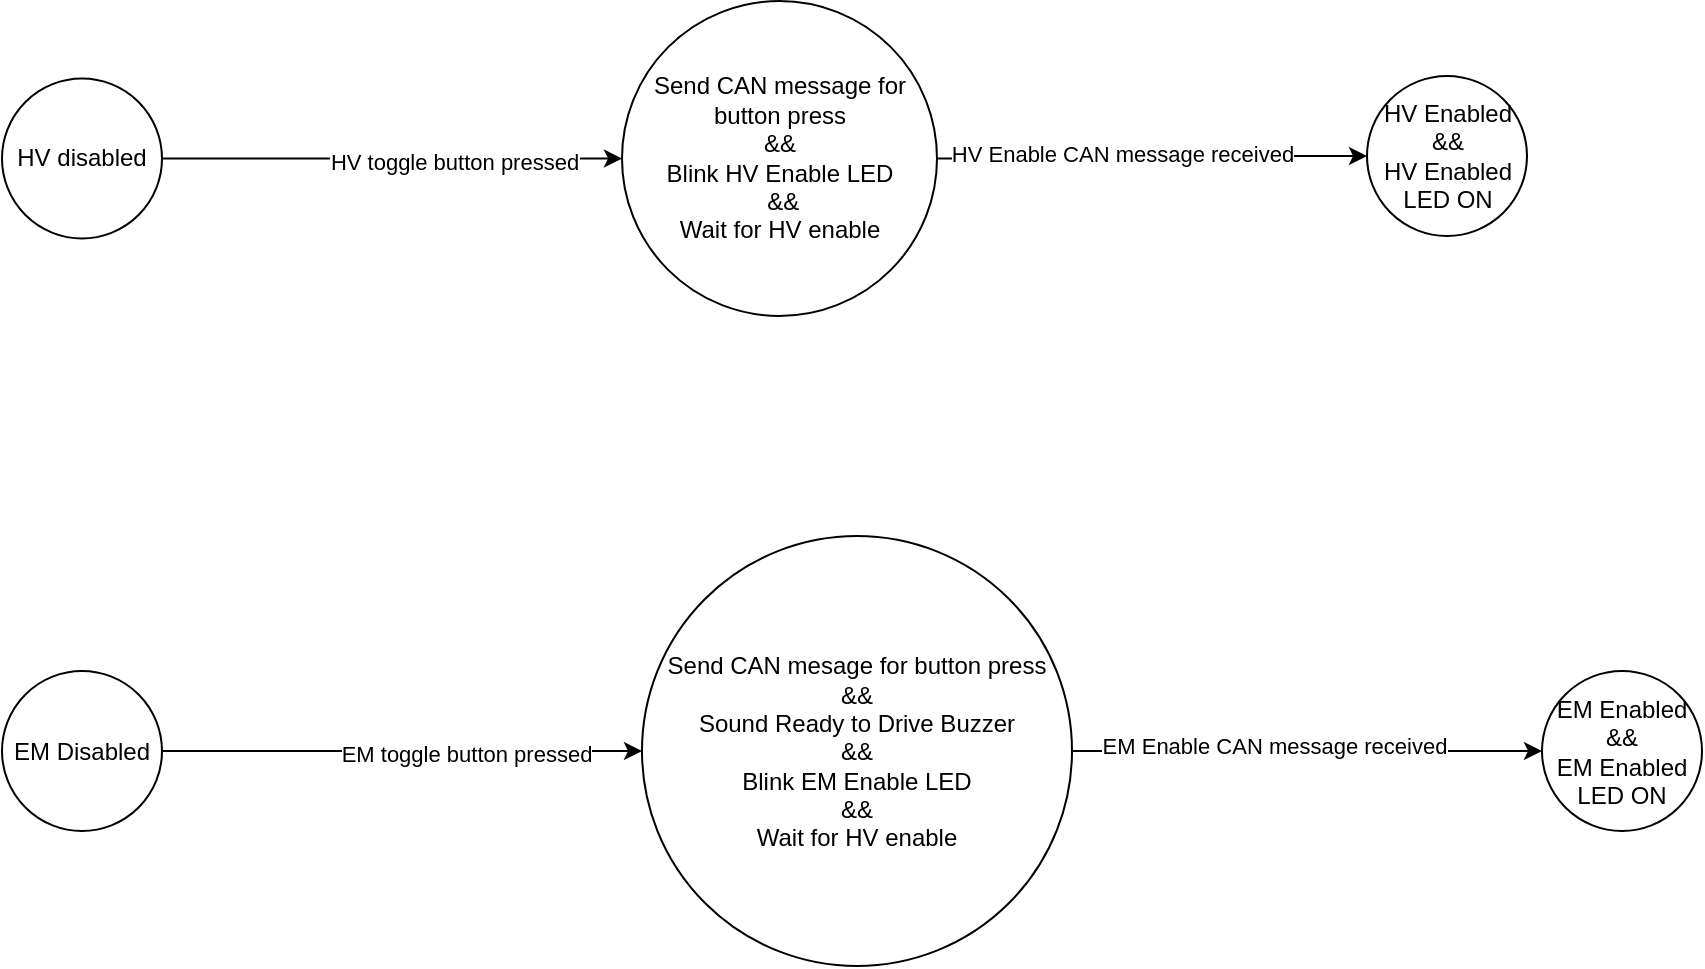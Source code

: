 <mxfile version="13.0.9" type="google"><diagram id="b833b933-91d0-532e-724c-6d032464c52d" name="Page-1"><mxGraphModel dx="946" dy="623" grid="1" gridSize="10" guides="1" tooltips="1" connect="1" arrows="1" fold="1" page="1" pageScale="1" pageWidth="850" pageHeight="1100" math="0" shadow="0"><root><mxCell id="0"/><mxCell id="1" parent="0"/><mxCell id="jLebUH6XCHZXKY6AYJzk-4" value="" style="edgeStyle=orthogonalEdgeStyle;rounded=0;orthogonalLoop=1;jettySize=auto;html=1;" edge="1" parent="1" source="jLebUH6XCHZXKY6AYJzk-1" target="jLebUH6XCHZXKY6AYJzk-3"><mxGeometry relative="1" as="geometry"/></mxCell><mxCell id="jLebUH6XCHZXKY6AYJzk-7" value="HV toggle button pressed" style="edgeLabel;html=1;align=center;verticalAlign=middle;resizable=0;points=[];" vertex="1" connectable="0" parent="jLebUH6XCHZXKY6AYJzk-4"><mxGeometry x="0.263" y="-1" relative="1" as="geometry"><mxPoint as="offset"/></mxGeometry></mxCell><mxCell id="jLebUH6XCHZXKY6AYJzk-1" value="HV disabled" style="ellipse;whiteSpace=wrap;html=1;aspect=fixed;" vertex="1" parent="1"><mxGeometry x="20" y="241.25" width="80" height="80" as="geometry"/></mxCell><mxCell id="jLebUH6XCHZXKY6AYJzk-6" value="" style="edgeStyle=orthogonalEdgeStyle;rounded=0;orthogonalLoop=1;jettySize=auto;html=1;" edge="1" parent="1" source="jLebUH6XCHZXKY6AYJzk-3" target="jLebUH6XCHZXKY6AYJzk-5"><mxGeometry relative="1" as="geometry"/></mxCell><mxCell id="jLebUH6XCHZXKY6AYJzk-8" value="HV Enable CAN message received" style="edgeLabel;html=1;align=center;verticalAlign=middle;resizable=0;points=[];" vertex="1" connectable="0" parent="jLebUH6XCHZXKY6AYJzk-6"><mxGeometry x="-0.143" y="3" relative="1" as="geometry"><mxPoint as="offset"/></mxGeometry></mxCell><mxCell id="jLebUH6XCHZXKY6AYJzk-3" value="Send CAN message for button press&lt;br&gt;&amp;amp;&amp;amp;&lt;br&gt;Blink HV Enable LED&lt;br&gt;&amp;nbsp;&amp;amp;&amp;amp;&lt;br&gt;Wait for HV enable" style="ellipse;whiteSpace=wrap;html=1;aspect=fixed;" vertex="1" parent="1"><mxGeometry x="330" y="202.5" width="157.5" height="157.5" as="geometry"/></mxCell><mxCell id="jLebUH6XCHZXKY6AYJzk-5" value="HV Enabled&lt;br&gt;&amp;amp;&amp;amp;&lt;br&gt;HV Enabled LED ON" style="ellipse;whiteSpace=wrap;html=1;aspect=fixed;" vertex="1" parent="1"><mxGeometry x="702.5" y="240" width="80" height="80" as="geometry"/></mxCell><mxCell id="jLebUH6XCHZXKY6AYJzk-9" value="" style="edgeStyle=orthogonalEdgeStyle;rounded=0;orthogonalLoop=1;jettySize=auto;html=1;" edge="1" parent="1" source="jLebUH6XCHZXKY6AYJzk-11" target="jLebUH6XCHZXKY6AYJzk-14"><mxGeometry relative="1" as="geometry"/></mxCell><mxCell id="jLebUH6XCHZXKY6AYJzk-10" value="EM toggle button pressed" style="edgeLabel;html=1;align=center;verticalAlign=middle;resizable=0;points=[];" vertex="1" connectable="0" parent="jLebUH6XCHZXKY6AYJzk-9"><mxGeometry x="0.263" y="-1" relative="1" as="geometry"><mxPoint as="offset"/></mxGeometry></mxCell><mxCell id="jLebUH6XCHZXKY6AYJzk-11" value="EM Disabled" style="ellipse;whiteSpace=wrap;html=1;aspect=fixed;" vertex="1" parent="1"><mxGeometry x="20" y="537.5" width="80" height="80" as="geometry"/></mxCell><mxCell id="jLebUH6XCHZXKY6AYJzk-12" value="" style="edgeStyle=orthogonalEdgeStyle;rounded=0;orthogonalLoop=1;jettySize=auto;html=1;" edge="1" parent="1" source="jLebUH6XCHZXKY6AYJzk-14" target="jLebUH6XCHZXKY6AYJzk-15"><mxGeometry relative="1" as="geometry"/></mxCell><mxCell id="jLebUH6XCHZXKY6AYJzk-13" value="EM Enable CAN message received" style="edgeLabel;html=1;align=center;verticalAlign=middle;resizable=0;points=[];" vertex="1" connectable="0" parent="jLebUH6XCHZXKY6AYJzk-12"><mxGeometry x="-0.143" y="3" relative="1" as="geometry"><mxPoint as="offset"/></mxGeometry></mxCell><mxCell id="jLebUH6XCHZXKY6AYJzk-14" value="Send CAN mesage for button press&lt;br&gt;&amp;amp;&amp;amp;&lt;br&gt;Sound Ready to Drive Buzzer&lt;br&gt;&amp;amp;&amp;amp;&lt;br&gt;Blink EM Enable LED&lt;br&gt;&amp;amp;&amp;amp;&lt;br&gt;Wait for HV enable" style="ellipse;whiteSpace=wrap;html=1;aspect=fixed;" vertex="1" parent="1"><mxGeometry x="340" y="470" width="215" height="215" as="geometry"/></mxCell><mxCell id="jLebUH6XCHZXKY6AYJzk-15" value="EM Enabled &amp;amp;&amp;amp;&lt;br&gt;EM Enabled LED ON" style="ellipse;whiteSpace=wrap;html=1;aspect=fixed;" vertex="1" parent="1"><mxGeometry x="790" y="537.5" width="80" height="80" as="geometry"/></mxCell></root></mxGraphModel></diagram></mxfile>